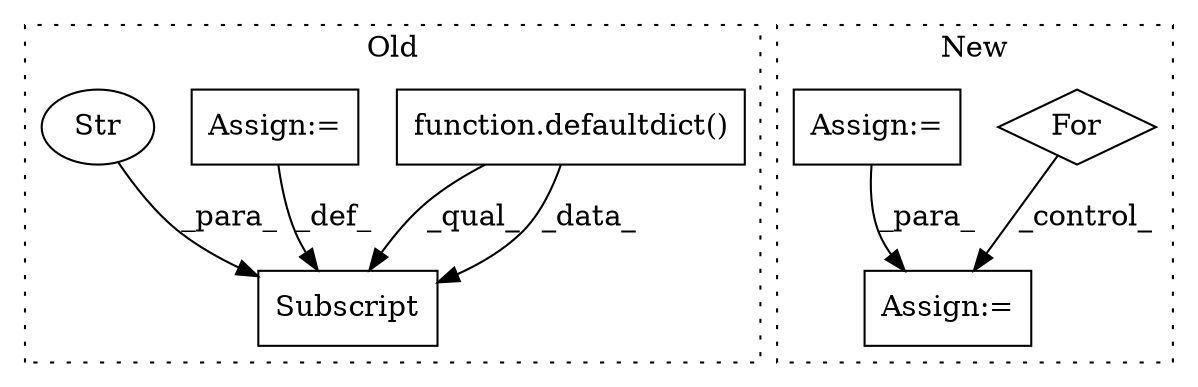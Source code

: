 digraph G {
subgraph cluster0 {
1 [label="function.defaultdict()" a="75" s="1593,1609" l="12,1" shape="box"];
3 [label="Subscript" a="63" s="1836,0" l="21,0" shape="box"];
4 [label="Assign:=" a="68" s="1857" l="3" shape="box"];
5 [label="Str" a="66" s="1844" l="12" shape="ellipse"];
label = "Old";
style="dotted";
}
subgraph cluster1 {
2 [label="For" a="107" s="2012,2055" l="4,18" shape="diamond"];
6 [label="Assign:=" a="68" s="2081" l="4" shape="box"];
7 [label="Assign:=" a="68" s="1995" l="3" shape="box"];
label = "New";
style="dotted";
}
1 -> 3 [label="_qual_"];
1 -> 3 [label="_data_"];
2 -> 6 [label="_control_"];
4 -> 3 [label="_def_"];
5 -> 3 [label="_para_"];
7 -> 6 [label="_para_"];
}